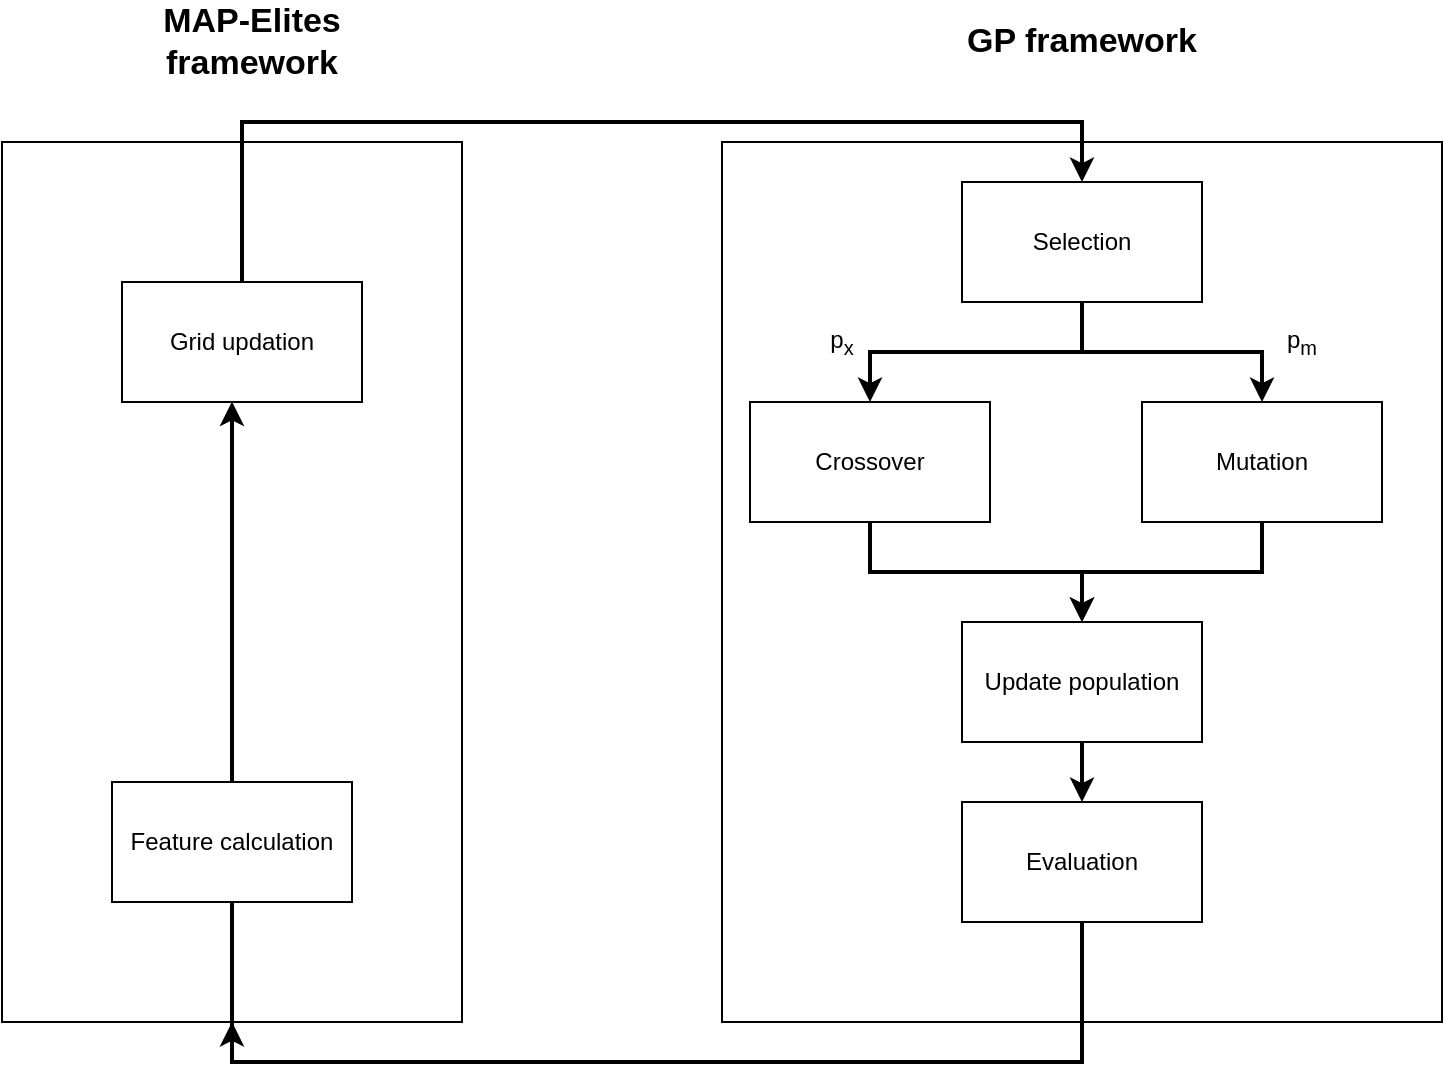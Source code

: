 <mxfile version="14.0.1" type="device"><diagram id="zlsrxH4vZGlqO4jOk4go" name="Page-1"><mxGraphModel dx="1422" dy="680" grid="1" gridSize="10" guides="1" tooltips="1" connect="1" arrows="1" fold="1" page="1" pageScale="1" pageWidth="827" pageHeight="1169" math="0" shadow="0"><root><mxCell id="0"/><mxCell id="1" parent="0"/><mxCell id="qRC1fku7Qbj8NJlwa7nd-1" value="" style="rounded=0;whiteSpace=wrap;html=1;" vertex="1" parent="1"><mxGeometry x="40" y="160" width="230" height="440" as="geometry"/></mxCell><mxCell id="qRC1fku7Qbj8NJlwa7nd-2" value="" style="rounded=0;whiteSpace=wrap;html=1;" vertex="1" parent="1"><mxGeometry x="400" y="160" width="360" height="440" as="geometry"/></mxCell><mxCell id="qRC1fku7Qbj8NJlwa7nd-14" style="edgeStyle=orthogonalEdgeStyle;rounded=0;orthogonalLoop=1;jettySize=auto;html=1;exitX=0.5;exitY=1;exitDx=0;exitDy=0;strokeWidth=2;" edge="1" parent="1" source="qRC1fku7Qbj8NJlwa7nd-3" target="qRC1fku7Qbj8NJlwa7nd-6"><mxGeometry relative="1" as="geometry"/></mxCell><mxCell id="qRC1fku7Qbj8NJlwa7nd-3" value="Crossover" style="rounded=0;whiteSpace=wrap;html=1;" vertex="1" parent="1"><mxGeometry x="414" y="290" width="120" height="60" as="geometry"/></mxCell><mxCell id="qRC1fku7Qbj8NJlwa7nd-10" style="edgeStyle=orthogonalEdgeStyle;rounded=0;orthogonalLoop=1;jettySize=auto;html=1;exitX=0.5;exitY=1;exitDx=0;exitDy=0;entryX=0.5;entryY=0;entryDx=0;entryDy=0;strokeWidth=2;" edge="1" parent="1" source="qRC1fku7Qbj8NJlwa7nd-4" target="qRC1fku7Qbj8NJlwa7nd-3"><mxGeometry relative="1" as="geometry"/></mxCell><mxCell id="qRC1fku7Qbj8NJlwa7nd-11" style="edgeStyle=orthogonalEdgeStyle;rounded=0;orthogonalLoop=1;jettySize=auto;html=1;exitX=0.5;exitY=1;exitDx=0;exitDy=0;entryX=0.5;entryY=0;entryDx=0;entryDy=0;strokeWidth=2;" edge="1" parent="1" source="qRC1fku7Qbj8NJlwa7nd-4" target="qRC1fku7Qbj8NJlwa7nd-5"><mxGeometry relative="1" as="geometry"/></mxCell><mxCell id="qRC1fku7Qbj8NJlwa7nd-4" value="Selection" style="rounded=0;whiteSpace=wrap;html=1;" vertex="1" parent="1"><mxGeometry x="520" y="180" width="120" height="60" as="geometry"/></mxCell><mxCell id="qRC1fku7Qbj8NJlwa7nd-15" style="edgeStyle=orthogonalEdgeStyle;rounded=0;orthogonalLoop=1;jettySize=auto;html=1;exitX=0.5;exitY=1;exitDx=0;exitDy=0;entryX=0.5;entryY=0;entryDx=0;entryDy=0;strokeWidth=2;" edge="1" parent="1" source="qRC1fku7Qbj8NJlwa7nd-5" target="qRC1fku7Qbj8NJlwa7nd-6"><mxGeometry relative="1" as="geometry"/></mxCell><mxCell id="qRC1fku7Qbj8NJlwa7nd-5" value="Mutation" style="rounded=0;whiteSpace=wrap;html=1;" vertex="1" parent="1"><mxGeometry x="610" y="290" width="120" height="60" as="geometry"/></mxCell><mxCell id="qRC1fku7Qbj8NJlwa7nd-16" style="edgeStyle=orthogonalEdgeStyle;rounded=0;orthogonalLoop=1;jettySize=auto;html=1;exitX=0.5;exitY=1;exitDx=0;exitDy=0;entryX=0.5;entryY=0;entryDx=0;entryDy=0;strokeWidth=2;" edge="1" parent="1" source="qRC1fku7Qbj8NJlwa7nd-6" target="qRC1fku7Qbj8NJlwa7nd-7"><mxGeometry relative="1" as="geometry"/></mxCell><mxCell id="qRC1fku7Qbj8NJlwa7nd-6" value="Update population" style="rounded=0;whiteSpace=wrap;html=1;" vertex="1" parent="1"><mxGeometry x="520" y="400" width="120" height="60" as="geometry"/></mxCell><mxCell id="qRC1fku7Qbj8NJlwa7nd-17" style="edgeStyle=orthogonalEdgeStyle;rounded=0;orthogonalLoop=1;jettySize=auto;html=1;exitX=0.5;exitY=1;exitDx=0;exitDy=0;entryX=0.5;entryY=1;entryDx=0;entryDy=0;strokeWidth=2;" edge="1" parent="1" source="qRC1fku7Qbj8NJlwa7nd-7" target="qRC1fku7Qbj8NJlwa7nd-1"><mxGeometry relative="1" as="geometry"><Array as="points"><mxPoint x="580" y="620"/><mxPoint x="155" y="620"/></Array></mxGeometry></mxCell><mxCell id="qRC1fku7Qbj8NJlwa7nd-7" value="Evaluation" style="rounded=0;whiteSpace=wrap;html=1;" vertex="1" parent="1"><mxGeometry x="520" y="490" width="120" height="60" as="geometry"/></mxCell><mxCell id="qRC1fku7Qbj8NJlwa7nd-19" style="edgeStyle=orthogonalEdgeStyle;rounded=0;orthogonalLoop=1;jettySize=auto;html=1;exitX=0.5;exitY=0;exitDx=0;exitDy=0;entryX=0.5;entryY=0;entryDx=0;entryDy=0;strokeWidth=2;" edge="1" parent="1" source="qRC1fku7Qbj8NJlwa7nd-8" target="qRC1fku7Qbj8NJlwa7nd-4"><mxGeometry relative="1" as="geometry"><Array as="points"><mxPoint x="160" y="150"/><mxPoint x="580" y="150"/></Array></mxGeometry></mxCell><mxCell id="qRC1fku7Qbj8NJlwa7nd-8" value="Grid updation" style="rounded=0;whiteSpace=wrap;html=1;" vertex="1" parent="1"><mxGeometry x="100" y="230" width="120" height="60" as="geometry"/></mxCell><mxCell id="qRC1fku7Qbj8NJlwa7nd-18" style="edgeStyle=orthogonalEdgeStyle;rounded=0;orthogonalLoop=1;jettySize=auto;html=1;exitX=0.5;exitY=0;exitDx=0;exitDy=0;entryX=0.5;entryY=0.295;entryDx=0;entryDy=0;entryPerimeter=0;strokeWidth=2;" edge="1" parent="1" source="qRC1fku7Qbj8NJlwa7nd-9" target="qRC1fku7Qbj8NJlwa7nd-1"><mxGeometry relative="1" as="geometry"/></mxCell><mxCell id="qRC1fku7Qbj8NJlwa7nd-9" value="Feature calculation" style="rounded=0;whiteSpace=wrap;html=1;" vertex="1" parent="1"><mxGeometry x="95" y="480" width="120" height="60" as="geometry"/></mxCell><mxCell id="qRC1fku7Qbj8NJlwa7nd-12" value="p&lt;sub&gt;x&lt;/sub&gt;" style="text;html=1;strokeColor=none;fillColor=none;align=center;verticalAlign=middle;whiteSpace=wrap;rounded=0;" vertex="1" parent="1"><mxGeometry x="440" y="250" width="40" height="20" as="geometry"/></mxCell><mxCell id="qRC1fku7Qbj8NJlwa7nd-13" value="p&lt;sub&gt;m&lt;/sub&gt;" style="text;html=1;strokeColor=none;fillColor=none;align=center;verticalAlign=middle;whiteSpace=wrap;rounded=0;" vertex="1" parent="1"><mxGeometry x="670" y="250" width="40" height="20" as="geometry"/></mxCell><mxCell id="qRC1fku7Qbj8NJlwa7nd-20" value="MAP-Elites framework" style="text;html=1;strokeColor=none;fillColor=none;align=center;verticalAlign=middle;whiteSpace=wrap;rounded=0;fontSize=17;fontStyle=1" vertex="1" parent="1"><mxGeometry x="95" y="100" width="140" height="20" as="geometry"/></mxCell><mxCell id="qRC1fku7Qbj8NJlwa7nd-21" value="GP framework" style="text;html=1;strokeColor=none;fillColor=none;align=center;verticalAlign=middle;whiteSpace=wrap;rounded=0;fontSize=17;fontStyle=1" vertex="1" parent="1"><mxGeometry x="510" y="100" width="140" height="20" as="geometry"/></mxCell></root></mxGraphModel></diagram></mxfile>